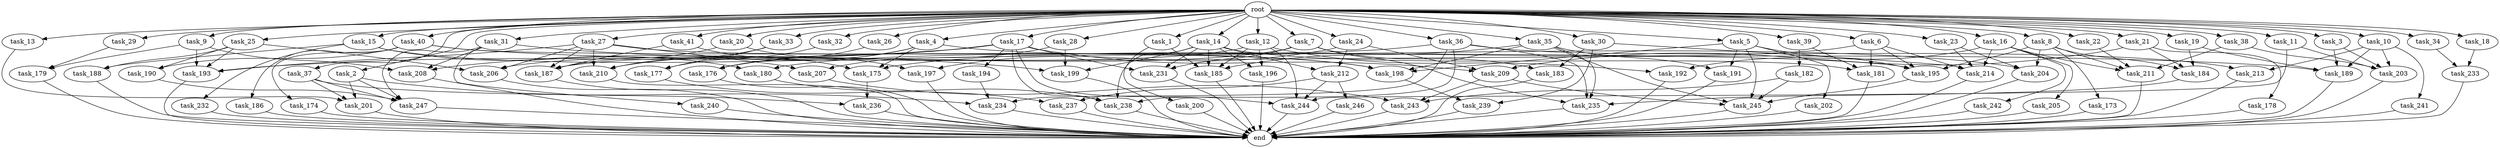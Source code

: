 digraph G {
  task_189 [size="9277129359.360001"];
  task_240 [size="1374389534.720000"];
  task_15 [size="10.240000"];
  task_185 [size="10823317585.920000"];
  task_175 [size="10050223472.639999"];
  task_9 [size="10.240000"];
  task_40 [size="10.240000"];
  task_183 [size="7645041786.880000"];
  task_4 [size="10.240000"];
  task_179 [size="8933531975.680000"];
  task_178 [size="5497558138.880000"];
  task_245 [size="23794118819.840000"];
  task_13 [size="10.240000"];
  task_14 [size="10.240000"];
  task_174 [size="343597383.680000"];
  task_3 [size="10.240000"];
  task_200 [size="773094113.280000"];
  task_204 [size="9191230013.440001"];
  task_192 [size="8933531975.680000"];
  task_5 [size="10.240000"];
  task_20 [size="10.240000"];
  task_213 [size="3865470566.400000"];
  task_231 [size="15204184227.840000"];
  task_26 [size="10.240000"];
  task_28 [size="10.240000"];
  task_188 [size="3521873182.720000"];
  task_203 [size="15118284881.920000"];
  task_41 [size="10.240000"];
  task_233 [size="6270652252.160000"];
  task_2 [size="10.240000"];
  task_186 [size="343597383.680000"];
  task_7 [size="10.240000"];
  task_176 [size="10050223472.639999"];
  task_199 [size="6957847019.520000"];
  task_190 [size="1717986918.400000"];
  task_201 [size="18296560680.959999"];
  task_31 [size="10.240000"];
  task_209 [size="11338713661.440001"];
  task_232 [size="2147483648.000000"];
  task_191 [size="14087492730.880001"];
  task_23 [size="10.240000"];
  task_194 [size="5497558138.880000"];
  task_238 [size="19069654794.240002"];
  task_16 [size="10.240000"];
  task_237 [size="2147483648.000000"];
  task_29 [size="10.240000"];
  task_1 [size="10.240000"];
  task_205 [size="8589934592.000000"];
  task_197 [size="7301444403.200000"];
  task_195 [size="10050223472.639999"];
  task_173 [size="773094113.280000"];
  task_246 [size="1374389534.720000"];
  task_236 [size="14087492730.880001"];
  task_198 [size="19327352832.000000"];
  task_210 [size="10393820856.320000"];
  task_184 [size="11768210391.040001"];
  task_244 [size="15805479649.280001"];
  task_24 [size="10.240000"];
  task_18 [size="10.240000"];
  task_243 [size="1889785610.240000"];
  task_242 [size="8589934592.000000"];
  task_25 [size="10.240000"];
  task_32 [size="10.240000"];
  task_12 [size="10.240000"];
  task_22 [size="10.240000"];
  task_19 [size="10.240000"];
  task_181 [size="4896262717.440001"];
  task_21 [size="10.240000"];
  task_177 [size="11682311045.120001"];
  task_193 [size="10307921510.400000"];
  task_212 [size="4552665333.760000"];
  task_30 [size="10.240000"];
  task_39 [size="10.240000"];
  task_208 [size="7215545057.280000"];
  task_8 [size="10.240000"];
  task_34 [size="10.240000"];
  task_180 [size="2920577761.280000"];
  root [size="0.000000"];
  task_17 [size="10.240000"];
  task_214 [size="15290083573.760000"];
  end [size="0.000000"];
  task_202 [size="8589934592.000000"];
  task_10 [size="10.240000"];
  task_207 [size="4466765987.840000"];
  task_27 [size="10.240000"];
  task_182 [size="343597383.680000"];
  task_6 [size="10.240000"];
  task_37 [size="10.240000"];
  task_35 [size="10.240000"];
  task_33 [size="10.240000"];
  task_241 [size="3092376453.120000"];
  task_239 [size="4294967296.000000"];
  task_38 [size="10.240000"];
  task_234 [size="7645041786.880000"];
  task_196 [size="4552665333.760000"];
  task_247 [size="17609365913.599998"];
  task_206 [size="4810363371.520000"];
  task_187 [size="21045339750.400002"];
  task_211 [size="17952963297.279999"];
  task_11 [size="10.240000"];
  task_36 [size="10.240000"];
  task_235 [size="18726057410.560001"];

  task_189 -> end [size="1.000000"];
  task_240 -> end [size="1.000000"];
  task_15 -> task_198 [size="209715200.000000"];
  task_15 -> task_180 [size="209715200.000000"];
  task_15 -> task_232 [size="209715200.000000"];
  task_15 -> task_188 [size="209715200.000000"];
  task_185 -> end [size="1.000000"];
  task_175 -> task_236 [size="536870912.000000"];
  task_9 -> task_179 [size="33554432.000000"];
  task_9 -> task_208 [size="33554432.000000"];
  task_9 -> task_193 [size="33554432.000000"];
  task_40 -> task_186 [size="33554432.000000"];
  task_40 -> task_190 [size="33554432.000000"];
  task_40 -> task_195 [size="33554432.000000"];
  task_40 -> task_174 [size="33554432.000000"];
  task_40 -> task_189 [size="33554432.000000"];
  task_183 -> end [size="1.000000"];
  task_4 -> task_176 [size="411041792.000000"];
  task_4 -> task_204 [size="411041792.000000"];
  task_4 -> task_175 [size="411041792.000000"];
  task_4 -> task_210 [size="411041792.000000"];
  task_179 -> end [size="1.000000"];
  task_178 -> end [size="1.000000"];
  task_245 -> end [size="1.000000"];
  task_13 -> task_201 [size="411041792.000000"];
  task_14 -> task_231 [size="411041792.000000"];
  task_14 -> task_181 [size="411041792.000000"];
  task_14 -> task_238 [size="411041792.000000"];
  task_14 -> task_196 [size="411041792.000000"];
  task_14 -> task_199 [size="411041792.000000"];
  task_14 -> task_185 [size="411041792.000000"];
  task_14 -> task_212 [size="411041792.000000"];
  task_174 -> end [size="1.000000"];
  task_3 -> task_203 [size="33554432.000000"];
  task_3 -> task_189 [size="33554432.000000"];
  task_200 -> end [size="1.000000"];
  task_204 -> end [size="1.000000"];
  task_192 -> end [size="1.000000"];
  task_5 -> task_198 [size="838860800.000000"];
  task_5 -> task_191 [size="838860800.000000"];
  task_5 -> task_195 [size="838860800.000000"];
  task_5 -> task_245 [size="838860800.000000"];
  task_5 -> task_202 [size="838860800.000000"];
  task_20 -> task_197 [size="679477248.000000"];
  task_20 -> task_187 [size="679477248.000000"];
  task_213 -> end [size="1.000000"];
  task_231 -> end [size="1.000000"];
  task_26 -> task_176 [size="33554432.000000"];
  task_28 -> task_199 [size="134217728.000000"];
  task_28 -> task_207 [size="134217728.000000"];
  task_188 -> end [size="1.000000"];
  task_203 -> end [size="1.000000"];
  task_41 -> task_175 [size="536870912.000000"];
  task_41 -> task_187 [size="536870912.000000"];
  task_233 -> end [size="1.000000"];
  task_2 -> task_201 [size="536870912.000000"];
  task_2 -> task_247 [size="536870912.000000"];
  task_2 -> task_234 [size="536870912.000000"];
  task_186 -> end [size="1.000000"];
  task_7 -> task_231 [size="536870912.000000"];
  task_7 -> task_235 [size="536870912.000000"];
  task_7 -> task_183 [size="536870912.000000"];
  task_7 -> task_187 [size="536870912.000000"];
  task_176 -> end [size="1.000000"];
  task_199 -> end [size="1.000000"];
  task_190 -> task_247 [size="209715200.000000"];
  task_201 -> end [size="1.000000"];
  task_31 -> task_199 [size="134217728.000000"];
  task_31 -> task_208 [size="134217728.000000"];
  task_31 -> task_247 [size="134217728.000000"];
  task_31 -> task_240 [size="134217728.000000"];
  task_209 -> task_243 [size="75497472.000000"];
  task_209 -> task_245 [size="75497472.000000"];
  task_232 -> end [size="1.000000"];
  task_191 -> end [size="1.000000"];
  task_23 -> task_204 [size="411041792.000000"];
  task_23 -> task_214 [size="411041792.000000"];
  task_194 -> task_234 [size="134217728.000000"];
  task_238 -> end [size="1.000000"];
  task_16 -> task_211 [size="838860800.000000"];
  task_16 -> task_192 [size="838860800.000000"];
  task_16 -> task_242 [size="838860800.000000"];
  task_16 -> task_214 [size="838860800.000000"];
  task_16 -> task_205 [size="838860800.000000"];
  task_237 -> end [size="1.000000"];
  task_29 -> task_179 [size="838860800.000000"];
  task_1 -> task_200 [size="75497472.000000"];
  task_1 -> task_185 [size="75497472.000000"];
  task_205 -> end [size="1.000000"];
  task_197 -> end [size="1.000000"];
  task_195 -> task_245 [size="838860800.000000"];
  task_173 -> end [size="1.000000"];
  task_246 -> end [size="1.000000"];
  task_236 -> end [size="1.000000"];
  task_198 -> task_239 [size="209715200.000000"];
  task_210 -> end [size="1.000000"];
  task_184 -> task_235 [size="679477248.000000"];
  task_244 -> end [size="1.000000"];
  task_24 -> task_197 [size="33554432.000000"];
  task_24 -> task_209 [size="33554432.000000"];
  task_24 -> task_212 [size="33554432.000000"];
  task_18 -> task_233 [size="536870912.000000"];
  task_243 -> end [size="1.000000"];
  task_242 -> end [size="1.000000"];
  task_25 -> task_188 [size="134217728.000000"];
  task_25 -> task_190 [size="134217728.000000"];
  task_25 -> task_193 [size="134217728.000000"];
  task_25 -> task_206 [size="134217728.000000"];
  task_32 -> task_177 [size="838860800.000000"];
  task_12 -> task_244 [size="33554432.000000"];
  task_12 -> task_196 [size="33554432.000000"];
  task_12 -> task_192 [size="33554432.000000"];
  task_12 -> task_185 [size="33554432.000000"];
  task_12 -> task_206 [size="33554432.000000"];
  task_22 -> task_211 [size="536870912.000000"];
  task_19 -> task_189 [size="536870912.000000"];
  task_19 -> task_184 [size="536870912.000000"];
  task_181 -> end [size="1.000000"];
  task_21 -> task_178 [size="536870912.000000"];
  task_21 -> task_209 [size="536870912.000000"];
  task_21 -> task_184 [size="536870912.000000"];
  task_177 -> task_237 [size="75497472.000000"];
  task_193 -> end [size="1.000000"];
  task_212 -> task_244 [size="134217728.000000"];
  task_212 -> task_246 [size="134217728.000000"];
  task_212 -> task_237 [size="134217728.000000"];
  task_30 -> task_239 [size="209715200.000000"];
  task_30 -> task_183 [size="209715200.000000"];
  task_30 -> task_214 [size="209715200.000000"];
  task_39 -> task_181 [size="33554432.000000"];
  task_39 -> task_182 [size="33554432.000000"];
  task_208 -> end [size="1.000000"];
  task_8 -> task_211 [size="75497472.000000"];
  task_8 -> task_204 [size="75497472.000000"];
  task_8 -> task_195 [size="75497472.000000"];
  task_8 -> task_173 [size="75497472.000000"];
  task_8 -> task_184 [size="75497472.000000"];
  task_34 -> task_233 [size="75497472.000000"];
  task_180 -> task_238 [size="838860800.000000"];
  root -> task_39 [size="1.000000"];
  root -> task_26 [size="1.000000"];
  root -> task_8 [size="1.000000"];
  root -> task_34 [size="1.000000"];
  root -> task_28 [size="1.000000"];
  root -> task_15 [size="1.000000"];
  root -> task_2 [size="1.000000"];
  root -> task_17 [size="1.000000"];
  root -> task_9 [size="1.000000"];
  root -> task_6 [size="1.000000"];
  root -> task_40 [size="1.000000"];
  root -> task_10 [size="1.000000"];
  root -> task_27 [size="1.000000"];
  root -> task_7 [size="1.000000"];
  root -> task_4 [size="1.000000"];
  root -> task_24 [size="1.000000"];
  root -> task_25 [size="1.000000"];
  root -> task_18 [size="1.000000"];
  root -> task_33 [size="1.000000"];
  root -> task_35 [size="1.000000"];
  root -> task_13 [size="1.000000"];
  root -> task_31 [size="1.000000"];
  root -> task_14 [size="1.000000"];
  root -> task_1 [size="1.000000"];
  root -> task_23 [size="1.000000"];
  root -> task_11 [size="1.000000"];
  root -> task_3 [size="1.000000"];
  root -> task_37 [size="1.000000"];
  root -> task_20 [size="1.000000"];
  root -> task_29 [size="1.000000"];
  root -> task_32 [size="1.000000"];
  root -> task_5 [size="1.000000"];
  root -> task_12 [size="1.000000"];
  root -> task_38 [size="1.000000"];
  root -> task_22 [size="1.000000"];
  root -> task_19 [size="1.000000"];
  root -> task_41 [size="1.000000"];
  root -> task_36 [size="1.000000"];
  root -> task_21 [size="1.000000"];
  root -> task_16 [size="1.000000"];
  root -> task_30 [size="1.000000"];
  task_17 -> task_209 [size="536870912.000000"];
  task_17 -> task_231 [size="536870912.000000"];
  task_17 -> task_244 [size="536870912.000000"];
  task_17 -> task_176 [size="536870912.000000"];
  task_17 -> task_208 [size="536870912.000000"];
  task_17 -> task_193 [size="536870912.000000"];
  task_17 -> task_238 [size="536870912.000000"];
  task_17 -> task_194 [size="536870912.000000"];
  task_214 -> end [size="1.000000"];
  task_202 -> end [size="1.000000"];
  task_10 -> task_203 [size="301989888.000000"];
  task_10 -> task_189 [size="301989888.000000"];
  task_10 -> task_241 [size="301989888.000000"];
  task_10 -> task_213 [size="301989888.000000"];
  task_207 -> task_243 [size="75497472.000000"];
  task_27 -> task_198 [size="301989888.000000"];
  task_27 -> task_207 [size="301989888.000000"];
  task_27 -> task_210 [size="301989888.000000"];
  task_27 -> task_206 [size="301989888.000000"];
  task_27 -> task_193 [size="301989888.000000"];
  task_27 -> task_187 [size="301989888.000000"];
  task_182 -> task_243 [size="33554432.000000"];
  task_182 -> task_245 [size="33554432.000000"];
  task_6 -> task_181 [size="33554432.000000"];
  task_6 -> task_214 [size="33554432.000000"];
  task_6 -> task_195 [size="33554432.000000"];
  task_6 -> task_175 [size="33554432.000000"];
  task_37 -> task_201 [size="838860800.000000"];
  task_37 -> task_247 [size="838860800.000000"];
  task_37 -> task_236 [size="838860800.000000"];
  task_35 -> task_198 [size="536870912.000000"];
  task_35 -> task_235 [size="536870912.000000"];
  task_35 -> task_191 [size="536870912.000000"];
  task_35 -> task_245 [size="536870912.000000"];
  task_35 -> task_185 [size="536870912.000000"];
  task_33 -> task_177 [size="301989888.000000"];
  task_33 -> task_210 [size="301989888.000000"];
  task_241 -> end [size="1.000000"];
  task_239 -> end [size="1.000000"];
  task_38 -> task_203 [size="301989888.000000"];
  task_38 -> task_211 [size="301989888.000000"];
  task_234 -> end [size="1.000000"];
  task_196 -> end [size="1.000000"];
  task_247 -> end [size="1.000000"];
  task_206 -> end [size="1.000000"];
  task_187 -> end [size="1.000000"];
  task_211 -> end [size="1.000000"];
  task_11 -> task_203 [size="838860800.000000"];
  task_11 -> task_244 [size="838860800.000000"];
  task_36 -> task_180 [size="75497472.000000"];
  task_36 -> task_235 [size="75497472.000000"];
  task_36 -> task_213 [size="75497472.000000"];
  task_36 -> task_234 [size="75497472.000000"];
  task_36 -> task_238 [size="75497472.000000"];
  task_235 -> end [size="1.000000"];
}
